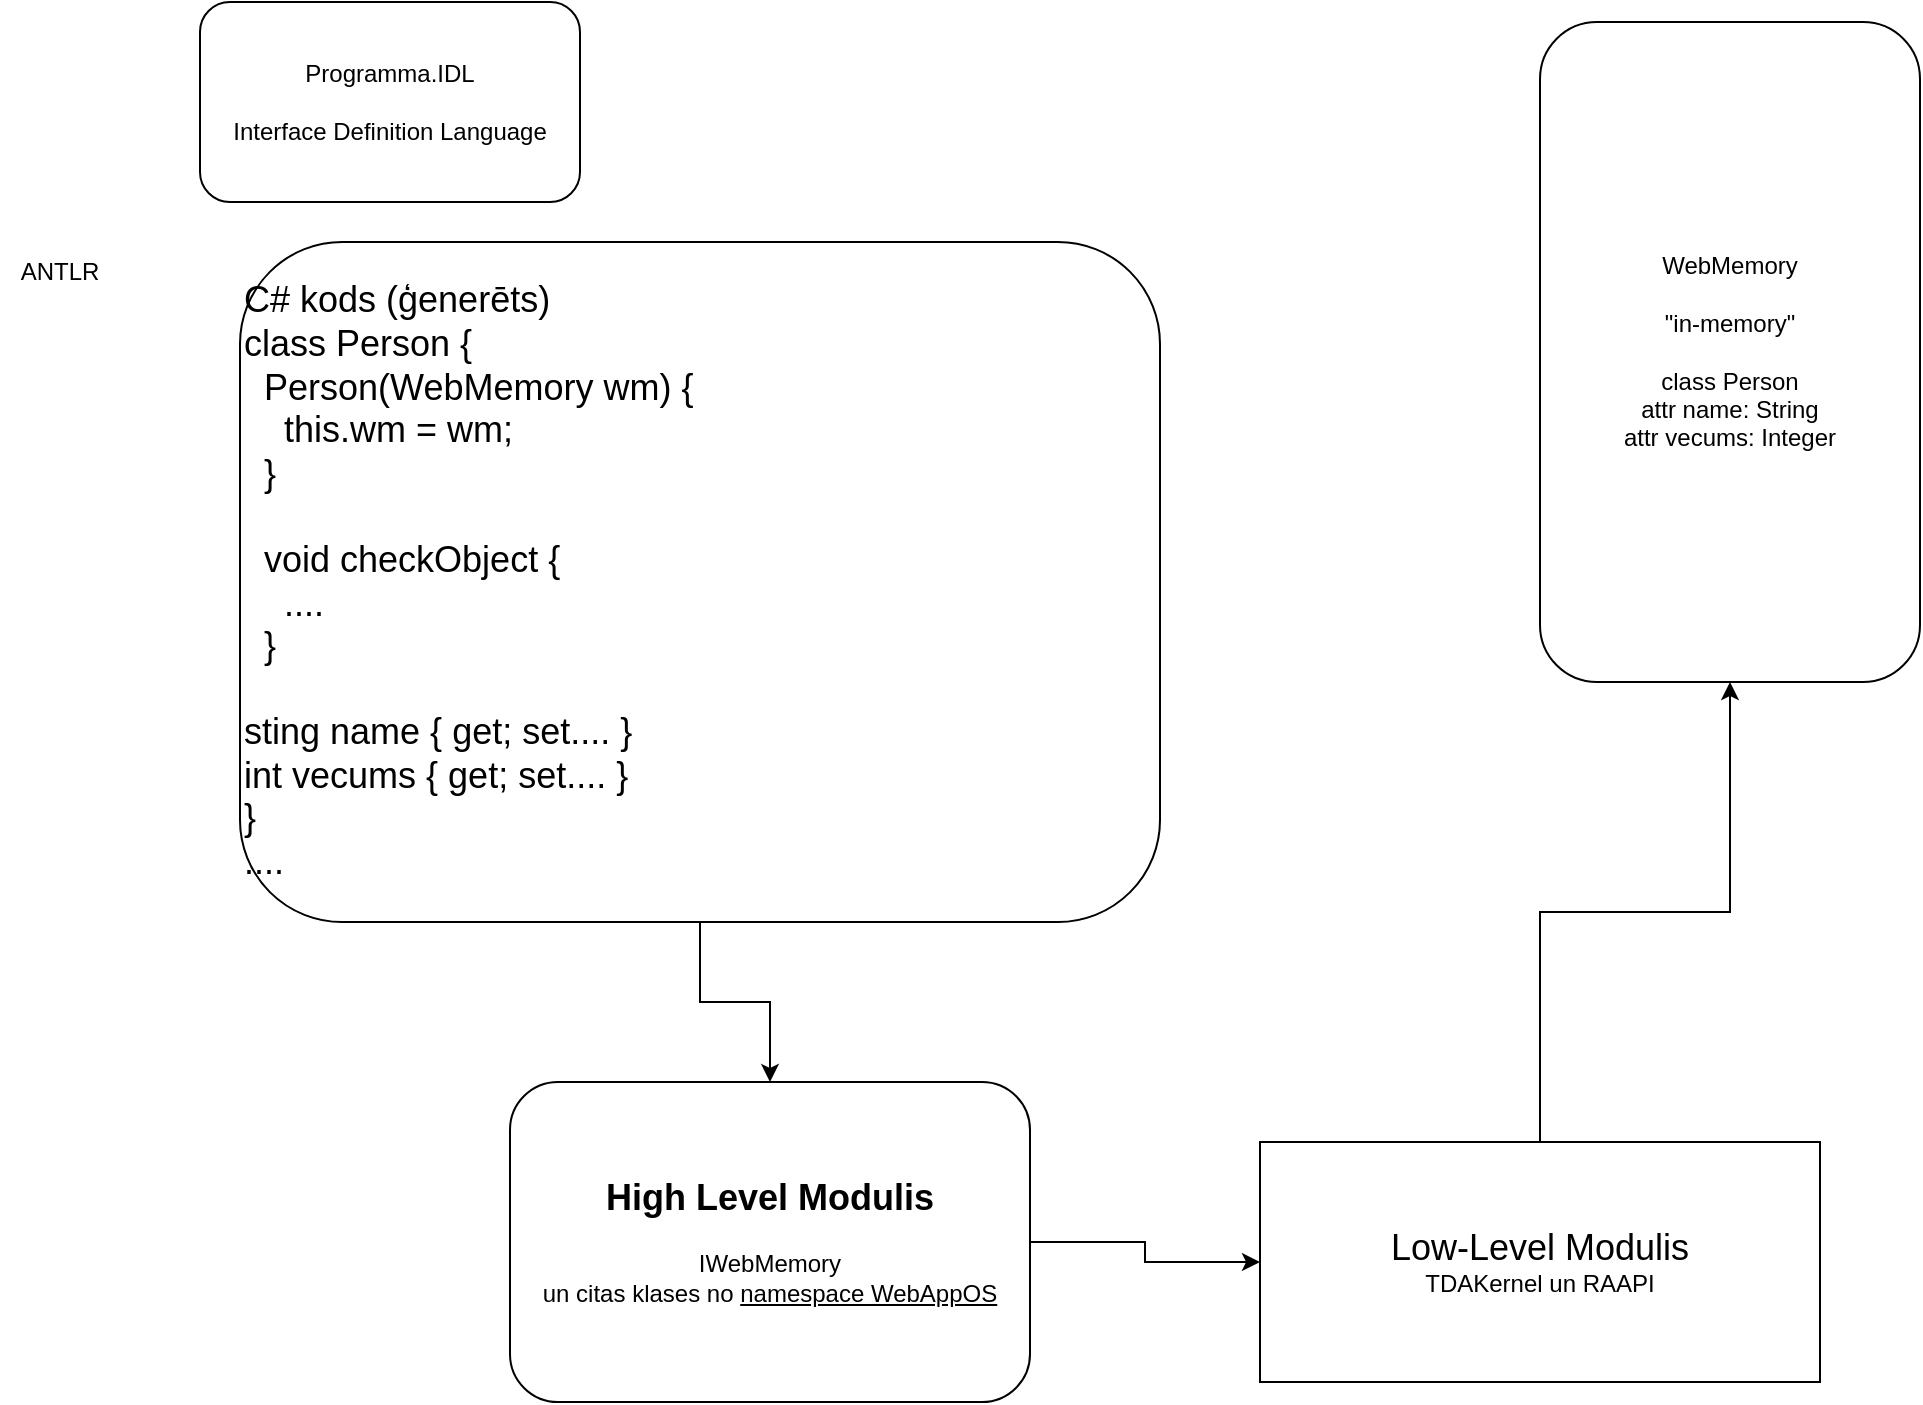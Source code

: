 <mxfile version="15.4.0" type="device"><diagram id="hbuih7ebCIQ_Bn6DqQf6" name="Page-1"><mxGraphModel dx="1106" dy="860" grid="1" gridSize="10" guides="1" tooltips="1" connect="1" arrows="1" fold="1" page="1" pageScale="1" pageWidth="1169" pageHeight="1654" math="0" shadow="0"><root><mxCell id="0"/><mxCell id="1" parent="0"/><mxCell id="4qQjWaHTRwNeTyiVh2z--1" value="WebMemory&lt;br&gt;&lt;br&gt;&quot;in-memory&quot;&lt;br&gt;&lt;br&gt;class Person&lt;br&gt;attr name: String&lt;br&gt;attr vecums: Integer&lt;br&gt;" style="rounded=1;whiteSpace=wrap;html=1;" vertex="1" parent="1"><mxGeometry x="840" y="60" width="190" height="330" as="geometry"/></mxCell><mxCell id="4qQjWaHTRwNeTyiVh2z--2" value="Programma.IDL&lt;br&gt;&lt;br&gt;Interface Definition Language" style="rounded=1;whiteSpace=wrap;html=1;" vertex="1" parent="1"><mxGeometry x="170" y="50" width="190" height="100" as="geometry"/></mxCell><mxCell id="4qQjWaHTRwNeTyiVh2z--3" value="ANTLR" style="text;html=1;strokeColor=none;fillColor=none;align=center;verticalAlign=middle;whiteSpace=wrap;rounded=0;" vertex="1" parent="1"><mxGeometry x="70" y="170" width="60" height="30" as="geometry"/></mxCell><mxCell id="4qQjWaHTRwNeTyiVh2z--9" style="edgeStyle=orthogonalEdgeStyle;rounded=0;orthogonalLoop=1;jettySize=auto;html=1;" edge="1" parent="1" source="4qQjWaHTRwNeTyiVh2z--4" target="4qQjWaHTRwNeTyiVh2z--5"><mxGeometry relative="1" as="geometry"/></mxCell><mxCell id="4qQjWaHTRwNeTyiVh2z--4" value="&lt;font&gt;&lt;span style=&quot;font-size: 18px&quot;&gt;C# kods (ģenerēts)&lt;/span&gt;&lt;br&gt;&lt;span style=&quot;font-size: 18px&quot;&gt;class Person {&lt;/span&gt;&lt;br&gt;&lt;span style=&quot;font-size: 18px&quot;&gt;&amp;nbsp; Person(WebMemory wm) {&lt;/span&gt;&lt;br&gt;&lt;span style=&quot;font-size: 18px&quot;&gt;&amp;nbsp; &amp;nbsp; this.wm = wm;&lt;br&gt;&lt;/span&gt;&lt;span style=&quot;font-size: 18px&quot;&gt;&lt;div&gt;&lt;span&gt;&amp;nbsp; }&lt;/span&gt;&lt;/div&gt;&lt;div&gt;&lt;span&gt;&lt;br&gt;&lt;/span&gt;&lt;/div&gt;&lt;div&gt;&lt;span&gt;&amp;nbsp; void checkObject {&lt;/span&gt;&lt;/div&gt;&lt;div&gt;&lt;span&gt;&amp;nbsp; &amp;nbsp; ....&lt;/span&gt;&lt;br&gt;&lt;/div&gt;&lt;div&gt;&lt;span&gt;&amp;nbsp; }&lt;/span&gt;&lt;/div&gt;&lt;div&gt;&lt;span&gt;&lt;br&gt;&lt;/span&gt;&lt;/div&gt;&lt;/span&gt;&lt;span style=&quot;font-size: 18px&quot;&gt;sting name { get; set.... }&lt;/span&gt;&lt;br&gt;&lt;span style=&quot;font-size: 18px&quot;&gt;int vecums { get; set.... }&lt;/span&gt;&lt;br&gt;&lt;span style=&quot;font-size: 18px&quot;&gt;}&lt;/span&gt;&lt;br&gt;&lt;span style=&quot;font-size: 18px&quot;&gt;....&lt;/span&gt;&lt;/font&gt;" style="rounded=1;whiteSpace=wrap;html=1;align=left;" vertex="1" parent="1"><mxGeometry x="190" y="170" width="460" height="340" as="geometry"/></mxCell><mxCell id="4qQjWaHTRwNeTyiVh2z--7" value="" style="edgeStyle=orthogonalEdgeStyle;rounded=0;orthogonalLoop=1;jettySize=auto;html=1;" edge="1" parent="1" source="4qQjWaHTRwNeTyiVh2z--5" target="4qQjWaHTRwNeTyiVh2z--6"><mxGeometry relative="1" as="geometry"/></mxCell><mxCell id="4qQjWaHTRwNeTyiVh2z--5" value="&lt;b&gt;&lt;font style=&quot;font-size: 18px&quot;&gt;High Level Modulis&lt;/font&gt;&lt;/b&gt;&lt;br&gt;&lt;br&gt;IWebMemory&lt;br&gt;un citas klases no &lt;u&gt;namespace WebAppOS&lt;/u&gt;" style="rounded=1;whiteSpace=wrap;html=1;" vertex="1" parent="1"><mxGeometry x="325" y="590" width="260" height="160" as="geometry"/></mxCell><mxCell id="4qQjWaHTRwNeTyiVh2z--8" style="edgeStyle=orthogonalEdgeStyle;rounded=0;orthogonalLoop=1;jettySize=auto;html=1;" edge="1" parent="1" source="4qQjWaHTRwNeTyiVh2z--6" target="4qQjWaHTRwNeTyiVh2z--1"><mxGeometry relative="1" as="geometry"/></mxCell><mxCell id="4qQjWaHTRwNeTyiVh2z--6" value="&lt;font style=&quot;font-size: 18px&quot;&gt;Low-Level Modulis&lt;/font&gt;&lt;br&gt;TDAKernel un RAAPI" style="text;html=1;strokeColor=default;fillColor=none;align=center;verticalAlign=middle;whiteSpace=wrap;rounded=0;" vertex="1" parent="1"><mxGeometry x="700" y="620" width="280" height="120" as="geometry"/></mxCell></root></mxGraphModel></diagram></mxfile>